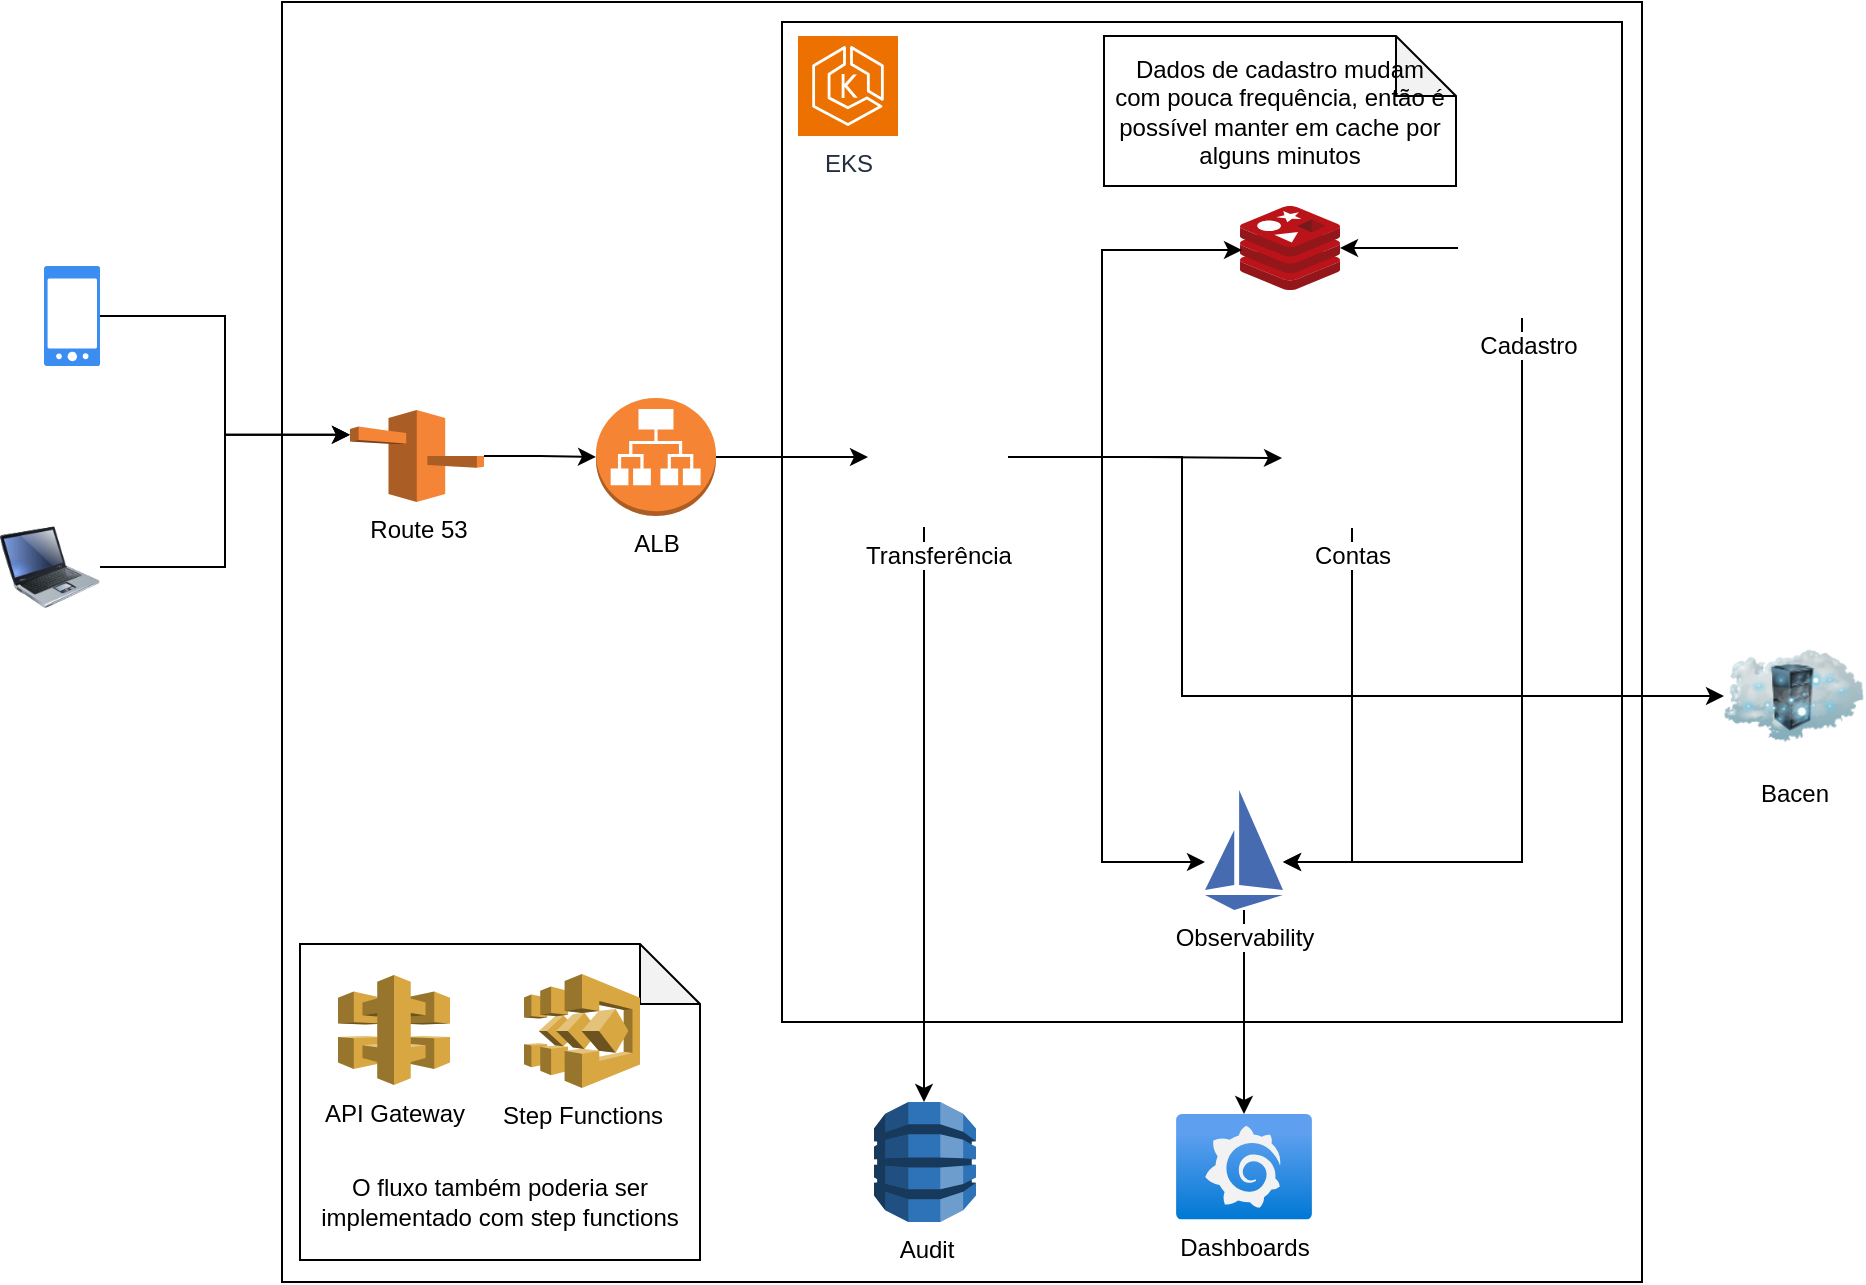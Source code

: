 <mxfile version="24.2.3" type="device">
  <diagram name="Page-1" id="zYOnW7e1dCvpZjXTlBF6">
    <mxGraphModel dx="2261" dy="786" grid="1" gridSize="10" guides="1" tooltips="1" connect="1" arrows="1" fold="1" page="1" pageScale="1" pageWidth="827" pageHeight="1169" math="0" shadow="0">
      <root>
        <mxCell id="0" />
        <mxCell id="1" parent="0" />
        <mxCell id="cq9Dduk9PTRWg6nazAdE-26" value="" style="rounded=0;whiteSpace=wrap;html=1;container=0;fillColor=none;" vertex="1" parent="1">
          <mxGeometry x="130" y="250" width="680" height="640" as="geometry" />
        </mxCell>
        <mxCell id="cq9Dduk9PTRWg6nazAdE-27" value="" style="rounded=0;whiteSpace=wrap;html=1;container=0;fillColor=none;" vertex="1" parent="1">
          <mxGeometry x="380" y="260" width="420" height="500" as="geometry" />
        </mxCell>
        <mxCell id="cq9Dduk9PTRWg6nazAdE-13" style="edgeStyle=orthogonalEdgeStyle;rounded=0;orthogonalLoop=1;jettySize=auto;html=1;" edge="1" parent="1" source="W9lrs2fbmWmmJSOxmweB-1" target="W9lrs2fbmWmmJSOxmweB-4">
          <mxGeometry relative="1" as="geometry" />
        </mxCell>
        <mxCell id="cq9Dduk9PTRWg6nazAdE-15" style="edgeStyle=orthogonalEdgeStyle;rounded=0;orthogonalLoop=1;jettySize=auto;html=1;" edge="1" parent="1">
          <mxGeometry relative="1" as="geometry">
            <mxPoint x="451" y="512.5" as="sourcePoint" />
            <mxPoint x="451" y="800" as="targetPoint" />
          </mxGeometry>
        </mxCell>
        <mxCell id="cq9Dduk9PTRWg6nazAdE-16" style="edgeStyle=orthogonalEdgeStyle;rounded=0;orthogonalLoop=1;jettySize=auto;html=1;" edge="1" parent="1" source="W9lrs2fbmWmmJSOxmweB-1" target="W9lrs2fbmWmmJSOxmweB-11">
          <mxGeometry relative="1" as="geometry">
            <Array as="points">
              <mxPoint x="540" y="478" />
              <mxPoint x="540" y="680" />
            </Array>
          </mxGeometry>
        </mxCell>
        <mxCell id="cq9Dduk9PTRWg6nazAdE-24" style="edgeStyle=orthogonalEdgeStyle;rounded=0;orthogonalLoop=1;jettySize=auto;html=1;" edge="1" parent="1" source="W9lrs2fbmWmmJSOxmweB-1" target="cq9Dduk9PTRWg6nazAdE-5">
          <mxGeometry relative="1" as="geometry">
            <Array as="points">
              <mxPoint x="580" y="478" />
              <mxPoint x="580" y="597" />
            </Array>
          </mxGeometry>
        </mxCell>
        <mxCell id="W9lrs2fbmWmmJSOxmweB-1" value="Transferência" style="shape=image;html=1;verticalAlign=top;verticalLabelPosition=bottom;labelBackgroundColor=#ffffff;imageAspect=0;aspect=fixed;image=https://cdn1.iconfinder.com/data/icons/unicons-line-vol-3/24/docker-128.png" parent="1" vertex="1">
          <mxGeometry x="423" y="442.5" width="70" height="70" as="geometry" />
        </mxCell>
        <mxCell id="cq9Dduk9PTRWg6nazAdE-12" style="edgeStyle=orthogonalEdgeStyle;rounded=0;orthogonalLoop=1;jettySize=auto;html=1;" edge="1" parent="1" source="W9lrs2fbmWmmJSOxmweB-3" target="W9lrs2fbmWmmJSOxmweB-8">
          <mxGeometry relative="1" as="geometry" />
        </mxCell>
        <mxCell id="cq9Dduk9PTRWg6nazAdE-19" style="edgeStyle=orthogonalEdgeStyle;rounded=0;orthogonalLoop=1;jettySize=auto;html=1;" edge="1" parent="1" source="W9lrs2fbmWmmJSOxmweB-3" target="W9lrs2fbmWmmJSOxmweB-11">
          <mxGeometry relative="1" as="geometry">
            <Array as="points">
              <mxPoint x="750" y="680" />
            </Array>
          </mxGeometry>
        </mxCell>
        <mxCell id="W9lrs2fbmWmmJSOxmweB-3" value="Cadastro" style="shape=image;html=1;verticalAlign=top;verticalLabelPosition=bottom;labelBackgroundColor=#ffffff;imageAspect=0;aspect=fixed;image=https://cdn1.iconfinder.com/data/icons/unicons-line-vol-3/24/docker-128.png" parent="1" vertex="1">
          <mxGeometry x="718" y="338" width="70" height="70" as="geometry" />
        </mxCell>
        <mxCell id="cq9Dduk9PTRWg6nazAdE-17" style="edgeStyle=orthogonalEdgeStyle;rounded=0;orthogonalLoop=1;jettySize=auto;html=1;" edge="1" parent="1" source="W9lrs2fbmWmmJSOxmweB-4" target="W9lrs2fbmWmmJSOxmweB-11">
          <mxGeometry relative="1" as="geometry">
            <mxPoint x="726" y="513" as="sourcePoint" />
            <mxPoint x="636.5" y="716" as="targetPoint" />
            <Array as="points">
              <mxPoint x="665" y="680" />
            </Array>
          </mxGeometry>
        </mxCell>
        <mxCell id="W9lrs2fbmWmmJSOxmweB-4" value="Contas" style="shape=image;html=1;verticalAlign=top;verticalLabelPosition=bottom;labelBackgroundColor=#ffffff;imageAspect=0;aspect=fixed;image=https://cdn1.iconfinder.com/data/icons/unicons-line-vol-3/24/docker-128.png" parent="1" vertex="1">
          <mxGeometry x="630" y="443" width="70" height="70" as="geometry" />
        </mxCell>
        <mxCell id="W9lrs2fbmWmmJSOxmweB-6" value="" style="image;html=1;image=img/lib/clip_art/computers/Laptop_128x128.png" parent="1" vertex="1">
          <mxGeometry x="-11" y="505" width="50" height="55" as="geometry" />
        </mxCell>
        <mxCell id="W9lrs2fbmWmmJSOxmweB-7" value="" style="sketch=0;html=1;aspect=fixed;strokeColor=none;shadow=0;fillColor=#3B8DF1;verticalAlign=top;labelPosition=center;verticalLabelPosition=bottom;shape=mxgraph.gcp2.phone_android" parent="1" vertex="1">
          <mxGeometry x="11" y="382" width="28" height="50" as="geometry" />
        </mxCell>
        <mxCell id="W9lrs2fbmWmmJSOxmweB-8" value="" style="image;sketch=0;aspect=fixed;html=1;points=[];align=center;fontSize=12;image=img/lib/mscae/Cache_Redis_Product.svg;" parent="1" vertex="1">
          <mxGeometry x="609" y="352" width="50.01" height="42" as="geometry" />
        </mxCell>
        <mxCell id="W9lrs2fbmWmmJSOxmweB-10" value="Dados de cadastro mudam com&amp;nbsp;&lt;span style=&quot;background-color: initial;&quot;&gt;pouca frequência, então é possível manter em cache por alguns minutos&lt;/span&gt;" style="shape=note;whiteSpace=wrap;html=1;backgroundOutline=1;darkOpacity=0.05;" parent="1" vertex="1">
          <mxGeometry x="541" y="267" width="176" height="75" as="geometry" />
        </mxCell>
        <mxCell id="cq9Dduk9PTRWg6nazAdE-20" style="edgeStyle=orthogonalEdgeStyle;rounded=0;orthogonalLoop=1;jettySize=auto;html=1;" edge="1" parent="1" source="W9lrs2fbmWmmJSOxmweB-11" target="W9lrs2fbmWmmJSOxmweB-12">
          <mxGeometry relative="1" as="geometry" />
        </mxCell>
        <mxCell id="W9lrs2fbmWmmJSOxmweB-11" value="Observability" style="editableCssRules=.*;html=1;shape=image;verticalLabelPosition=bottom;labelBackgroundColor=#ffffff;verticalAlign=top;aspect=fixed;imageAspect=0;image=data:image/svg+xml,PHN2ZyB4bWxucz0iaHR0cDovL3d3dy53My5vcmcvMjAwMC9zdmciIHhtbG5zOnY9Imh0dHBzOi8vdmVjdGEuaW8vbmFubyIgd2lkdGg9IjE2MCIgaGVpZ2h0PSIyNDAiIHZpZXdCb3g9IjAgMCAxNjAgMjQwIj4mI3hhOwk8c3R5bGUgdHlwZT0idGV4dC9jc3MiPiYjeGE7CS5zdDB7ZmlsbDojNDY2YmIwO30mI3hhOwk8L3N0eWxlPiYjeGE7CTxwYXRoIGNsYXNzPSJzdDAiIGQ9Ik02MCAyNDBMMCAyMTBoMTYwem0wLTE2MEwwIDIwMGw2MC0xMHpNNzAgMHYxOTBsOTAgMTB6Ii8+JiN4YTs8L3N2Zz4=;fontColor=default;" parent="1" vertex="1">
          <mxGeometry x="591.5" y="644" width="39" height="60" as="geometry" />
        </mxCell>
        <mxCell id="W9lrs2fbmWmmJSOxmweB-12" value="Dashboards" style="image;aspect=fixed;html=1;points=[];align=center;fontSize=12;image=img/lib/azure2/other/Grafana.svg;" parent="1" vertex="1">
          <mxGeometry x="577" y="806" width="68" height="52.8" as="geometry" />
        </mxCell>
        <mxCell id="W9lrs2fbmWmmJSOxmweB-13" value="Audit" style="outlineConnect=0;dashed=0;verticalLabelPosition=bottom;verticalAlign=top;align=center;html=1;shape=mxgraph.aws3.dynamo_db;fillColor=#2E73B8;gradientColor=none;" parent="1" vertex="1">
          <mxGeometry x="426" y="800" width="51" height="60" as="geometry" />
        </mxCell>
        <mxCell id="W9lrs2fbmWmmJSOxmweB-18" value="Route 53" style="outlineConnect=0;dashed=0;verticalLabelPosition=bottom;verticalAlign=top;align=center;html=1;shape=mxgraph.aws3.route_53;fillColor=#F58536;gradientColor=none;" parent="1" vertex="1">
          <mxGeometry x="164" y="454" width="67" height="46" as="geometry" />
        </mxCell>
        <mxCell id="cq9Dduk9PTRWg6nazAdE-1" value="&lt;div&gt;&lt;br&gt;&lt;/div&gt;&lt;div&gt;&lt;br&gt;&lt;/div&gt;&lt;div&gt;&lt;br&gt;&lt;/div&gt;&lt;div&gt;&lt;br&gt;&lt;/div&gt;&lt;div&gt;&lt;br&gt;&lt;/div&gt;&lt;div&gt;&lt;br&gt;&lt;/div&gt;&lt;div&gt;&lt;br&gt;&lt;/div&gt;&lt;div&gt;&lt;span style=&quot;text-wrap: nowrap;&quot;&gt;O fluxo também poderia&amp;nbsp;&lt;/span&gt;&lt;span style=&quot;text-wrap: nowrap; background-color: initial;&quot;&gt;ser&lt;/span&gt;&lt;/div&gt;&lt;div&gt;&lt;span style=&quot;text-wrap: nowrap; background-color: initial;&quot;&gt;implementado&amp;nbsp;&lt;/span&gt;&lt;span style=&quot;background-color: initial; text-wrap: nowrap;&quot;&gt;com&amp;nbsp;&lt;/span&gt;&lt;span style=&quot;background-color: initial; text-wrap: nowrap;&quot;&gt;step functions&lt;/span&gt;&lt;/div&gt;" style="shape=note;whiteSpace=wrap;html=1;backgroundOutline=1;darkOpacity=0.05;" vertex="1" parent="1">
          <mxGeometry x="139" y="721" width="200" height="158" as="geometry" />
        </mxCell>
        <mxCell id="cq9Dduk9PTRWg6nazAdE-2" value="Step Functions" style="outlineConnect=0;dashed=0;verticalLabelPosition=bottom;verticalAlign=top;align=center;html=1;shape=mxgraph.aws3.step_functions;fillColor=#D9A741;gradientColor=none;" vertex="1" parent="1">
          <mxGeometry x="251" y="736" width="58" height="57" as="geometry" />
        </mxCell>
        <mxCell id="cq9Dduk9PTRWg6nazAdE-3" value="API Gateway" style="outlineConnect=0;dashed=0;verticalLabelPosition=bottom;verticalAlign=top;align=center;html=1;shape=mxgraph.aws3.api_gateway;fillColor=#D9A741;gradientColor=none;" vertex="1" parent="1">
          <mxGeometry x="158.01" y="736.5" width="56" height="55" as="geometry" />
        </mxCell>
        <mxCell id="cq9Dduk9PTRWg6nazAdE-5" value="Bacen" style="image;html=1;image=img/lib/clip_art/networking/Cloud_Rack_128x128.png" vertex="1" parent="1">
          <mxGeometry x="851" y="562" width="70" height="70" as="geometry" />
        </mxCell>
        <mxCell id="cq9Dduk9PTRWg6nazAdE-6" style="edgeStyle=orthogonalEdgeStyle;rounded=0;orthogonalLoop=1;jettySize=auto;html=1;entryX=0;entryY=0.27;entryDx=0;entryDy=0;entryPerimeter=0;" edge="1" parent="1" source="W9lrs2fbmWmmJSOxmweB-7" target="W9lrs2fbmWmmJSOxmweB-18">
          <mxGeometry relative="1" as="geometry" />
        </mxCell>
        <mxCell id="cq9Dduk9PTRWg6nazAdE-7" style="edgeStyle=orthogonalEdgeStyle;rounded=0;orthogonalLoop=1;jettySize=auto;html=1;entryX=0;entryY=0.27;entryDx=0;entryDy=0;entryPerimeter=0;" edge="1" parent="1" source="W9lrs2fbmWmmJSOxmweB-6" target="W9lrs2fbmWmmJSOxmweB-18">
          <mxGeometry relative="1" as="geometry" />
        </mxCell>
        <mxCell id="cq9Dduk9PTRWg6nazAdE-8" style="edgeStyle=orthogonalEdgeStyle;rounded=0;orthogonalLoop=1;jettySize=auto;html=1;" edge="1" parent="1" source="W9lrs2fbmWmmJSOxmweB-18" target="cq9Dduk9PTRWg6nazAdE-28">
          <mxGeometry relative="1" as="geometry">
            <mxPoint x="288" y="477" as="targetPoint" />
          </mxGeometry>
        </mxCell>
        <mxCell id="cq9Dduk9PTRWg6nazAdE-22" value="EKS" style="sketch=0;points=[[0,0,0],[0.25,0,0],[0.5,0,0],[0.75,0,0],[1,0,0],[0,1,0],[0.25,1,0],[0.5,1,0],[0.75,1,0],[1,1,0],[0,0.25,0],[0,0.5,0],[0,0.75,0],[1,0.25,0],[1,0.5,0],[1,0.75,0]];outlineConnect=0;fontColor=#232F3E;fillColor=#ED7100;strokeColor=#ffffff;dashed=0;verticalLabelPosition=bottom;verticalAlign=top;align=center;html=1;fontSize=12;fontStyle=0;aspect=fixed;shape=mxgraph.aws4.resourceIcon;resIcon=mxgraph.aws4.eks;" vertex="1" parent="1">
          <mxGeometry x="388" y="267" width="50" height="50" as="geometry" />
        </mxCell>
        <mxCell id="cq9Dduk9PTRWg6nazAdE-25" style="edgeStyle=orthogonalEdgeStyle;rounded=0;orthogonalLoop=1;jettySize=auto;html=1;entryX=0.02;entryY=0.524;entryDx=0;entryDy=0;entryPerimeter=0;" edge="1" parent="1" source="W9lrs2fbmWmmJSOxmweB-1" target="W9lrs2fbmWmmJSOxmweB-8">
          <mxGeometry relative="1" as="geometry">
            <Array as="points">
              <mxPoint x="540" y="478" />
              <mxPoint x="540" y="374" />
            </Array>
          </mxGeometry>
        </mxCell>
        <mxCell id="cq9Dduk9PTRWg6nazAdE-29" style="edgeStyle=orthogonalEdgeStyle;rounded=0;orthogonalLoop=1;jettySize=auto;html=1;" edge="1" parent="1" source="cq9Dduk9PTRWg6nazAdE-28" target="W9lrs2fbmWmmJSOxmweB-1">
          <mxGeometry relative="1" as="geometry" />
        </mxCell>
        <mxCell id="cq9Dduk9PTRWg6nazAdE-28" value="ALB" style="outlineConnect=0;dashed=0;verticalLabelPosition=bottom;verticalAlign=top;align=center;html=1;shape=mxgraph.aws3.application_load_balancer;fillColor=#F58534;gradientColor=none;" vertex="1" parent="1">
          <mxGeometry x="287" y="448" width="60" height="59" as="geometry" />
        </mxCell>
      </root>
    </mxGraphModel>
  </diagram>
</mxfile>

